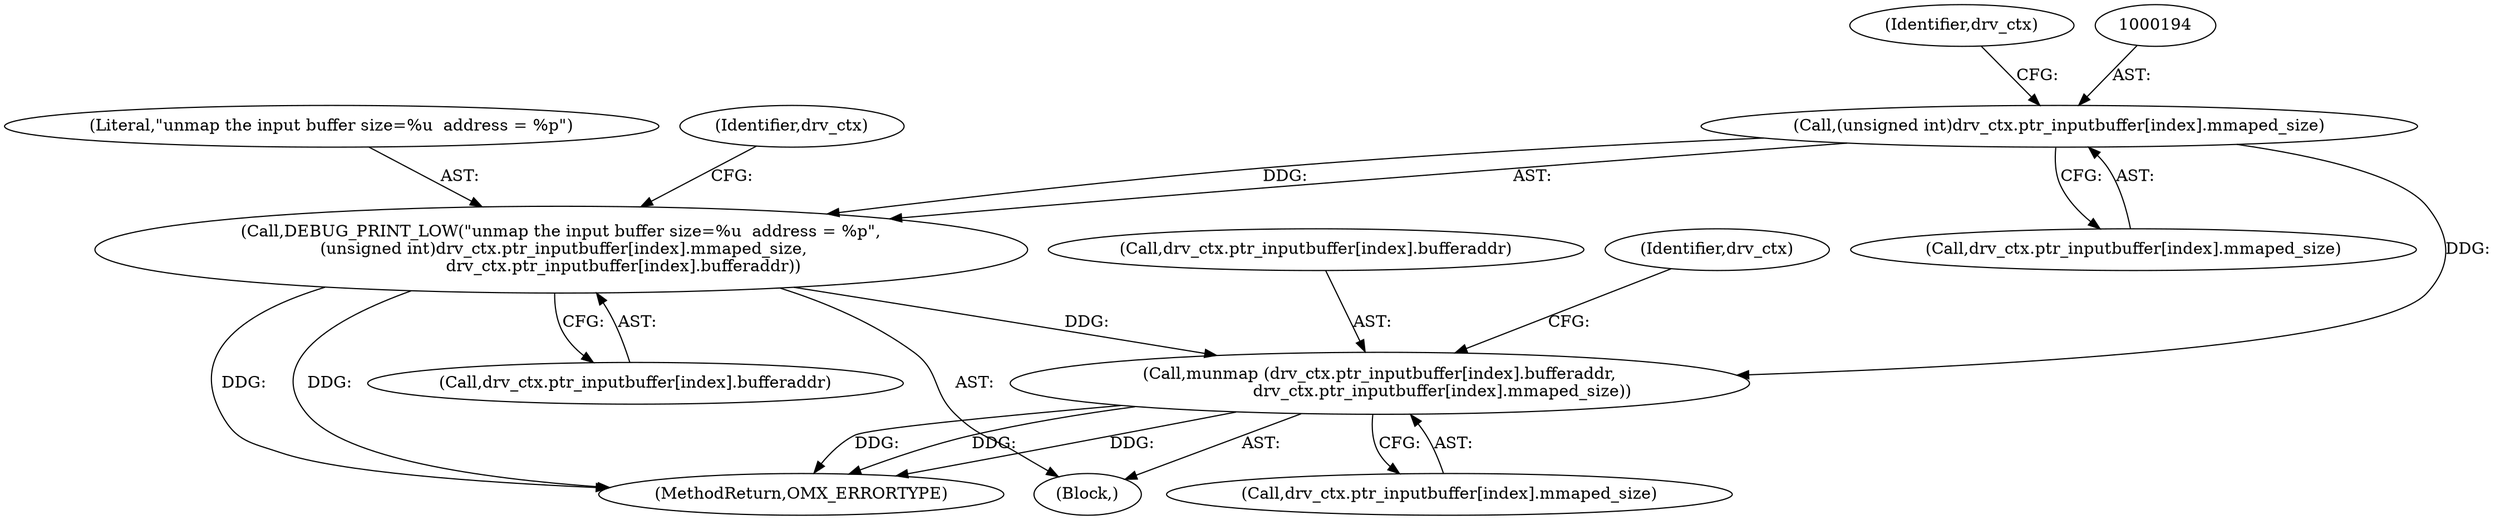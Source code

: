 digraph "0_Android_5b82f4f90c3d531313714df4b936f92fb0ff15cf_2@array" {
"1000191" [label="(Call,DEBUG_PRINT_LOW(\"unmap the input buffer size=%u  address = %p\",\n (unsigned int)drv_ctx.ptr_inputbuffer[index].mmaped_size,\n                        drv_ctx.ptr_inputbuffer[index].bufferaddr))"];
"1000193" [label="(Call,(unsigned int)drv_ctx.ptr_inputbuffer[index].mmaped_size)"];
"1000209" [label="(Call,munmap (drv_ctx.ptr_inputbuffer[index].bufferaddr,\n                        drv_ctx.ptr_inputbuffer[index].mmaped_size))"];
"1000209" [label="(Call,munmap (drv_ctx.ptr_inputbuffer[index].bufferaddr,\n                        drv_ctx.ptr_inputbuffer[index].mmaped_size))"];
"1000195" [label="(Call,drv_ctx.ptr_inputbuffer[index].mmaped_size)"];
"1000205" [label="(Identifier,drv_ctx)"];
"1000228" [label="(Identifier,drv_ctx)"];
"1000192" [label="(Literal,\"unmap the input buffer size=%u  address = %p\")"];
"1000213" [label="(Identifier,drv_ctx)"];
"1000280" [label="(MethodReturn,OMX_ERRORTYPE)"];
"1000191" [label="(Call,DEBUG_PRINT_LOW(\"unmap the input buffer size=%u  address = %p\",\n (unsigned int)drv_ctx.ptr_inputbuffer[index].mmaped_size,\n                        drv_ctx.ptr_inputbuffer[index].bufferaddr))"];
"1000193" [label="(Call,(unsigned int)drv_ctx.ptr_inputbuffer[index].mmaped_size)"];
"1000181" [label="(Block,)"];
"1000202" [label="(Call,drv_ctx.ptr_inputbuffer[index].bufferaddr)"];
"1000217" [label="(Call,drv_ctx.ptr_inputbuffer[index].mmaped_size)"];
"1000210" [label="(Call,drv_ctx.ptr_inputbuffer[index].bufferaddr)"];
"1000191" -> "1000181"  [label="AST: "];
"1000191" -> "1000202"  [label="CFG: "];
"1000192" -> "1000191"  [label="AST: "];
"1000193" -> "1000191"  [label="AST: "];
"1000202" -> "1000191"  [label="AST: "];
"1000213" -> "1000191"  [label="CFG: "];
"1000191" -> "1000280"  [label="DDG: "];
"1000191" -> "1000280"  [label="DDG: "];
"1000193" -> "1000191"  [label="DDG: "];
"1000191" -> "1000209"  [label="DDG: "];
"1000193" -> "1000195"  [label="CFG: "];
"1000194" -> "1000193"  [label="AST: "];
"1000195" -> "1000193"  [label="AST: "];
"1000205" -> "1000193"  [label="CFG: "];
"1000193" -> "1000209"  [label="DDG: "];
"1000209" -> "1000181"  [label="AST: "];
"1000209" -> "1000217"  [label="CFG: "];
"1000210" -> "1000209"  [label="AST: "];
"1000217" -> "1000209"  [label="AST: "];
"1000228" -> "1000209"  [label="CFG: "];
"1000209" -> "1000280"  [label="DDG: "];
"1000209" -> "1000280"  [label="DDG: "];
"1000209" -> "1000280"  [label="DDG: "];
}
